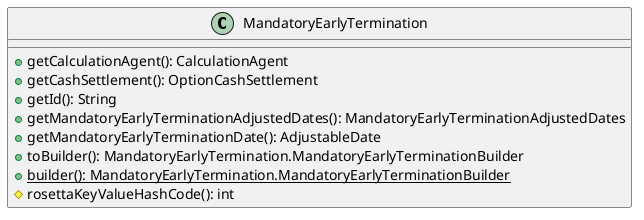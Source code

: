 @startuml

    class MandatoryEarlyTermination [[MandatoryEarlyTermination.html]] {
        +getCalculationAgent(): CalculationAgent
        +getCashSettlement(): OptionCashSettlement
        +getId(): String
        +getMandatoryEarlyTerminationAdjustedDates(): MandatoryEarlyTerminationAdjustedDates
        +getMandatoryEarlyTerminationDate(): AdjustableDate
        +toBuilder(): MandatoryEarlyTermination.MandatoryEarlyTerminationBuilder
        {static} +builder(): MandatoryEarlyTermination.MandatoryEarlyTerminationBuilder
        #rosettaKeyValueHashCode(): int
    }

@enduml
